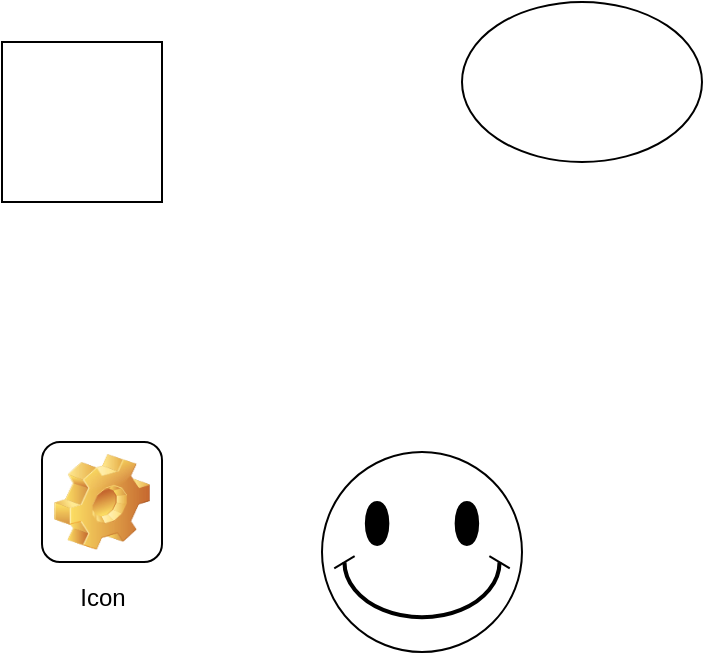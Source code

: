 <mxfile version="15.9.6" type="github">
  <diagram id="Z1QtvohiHrE1hszlF8lY" name="第 1 页">
    <mxGraphModel dx="1422" dy="762" grid="1" gridSize="10" guides="1" tooltips="1" connect="1" arrows="1" fold="1" page="1" pageScale="1" pageWidth="827" pageHeight="1169" math="0" shadow="0">
      <root>
        <mxCell id="0" />
        <mxCell id="1" parent="0" />
        <mxCell id="zTWwD8s8jdIOLyUc6W0E-1" value="" style="whiteSpace=wrap;html=1;aspect=fixed;" vertex="1" parent="1">
          <mxGeometry x="300" y="280" width="80" height="80" as="geometry" />
        </mxCell>
        <mxCell id="zTWwD8s8jdIOLyUc6W0E-2" value="" style="ellipse;whiteSpace=wrap;html=1;" vertex="1" parent="1">
          <mxGeometry x="530" y="260" width="120" height="80" as="geometry" />
        </mxCell>
        <mxCell id="zTWwD8s8jdIOLyUc6W0E-3" value="Icon" style="icon;html=1;image=img/clipart/Gear_128x128.png" vertex="1" parent="1">
          <mxGeometry x="320" y="480" width="60" height="60" as="geometry" />
        </mxCell>
        <mxCell id="zTWwD8s8jdIOLyUc6W0E-4" value="" style="verticalLabelPosition=bottom;verticalAlign=top;html=1;shape=mxgraph.basic.smiley" vertex="1" parent="1">
          <mxGeometry x="460" y="485" width="100" height="100" as="geometry" />
        </mxCell>
      </root>
    </mxGraphModel>
  </diagram>
</mxfile>
